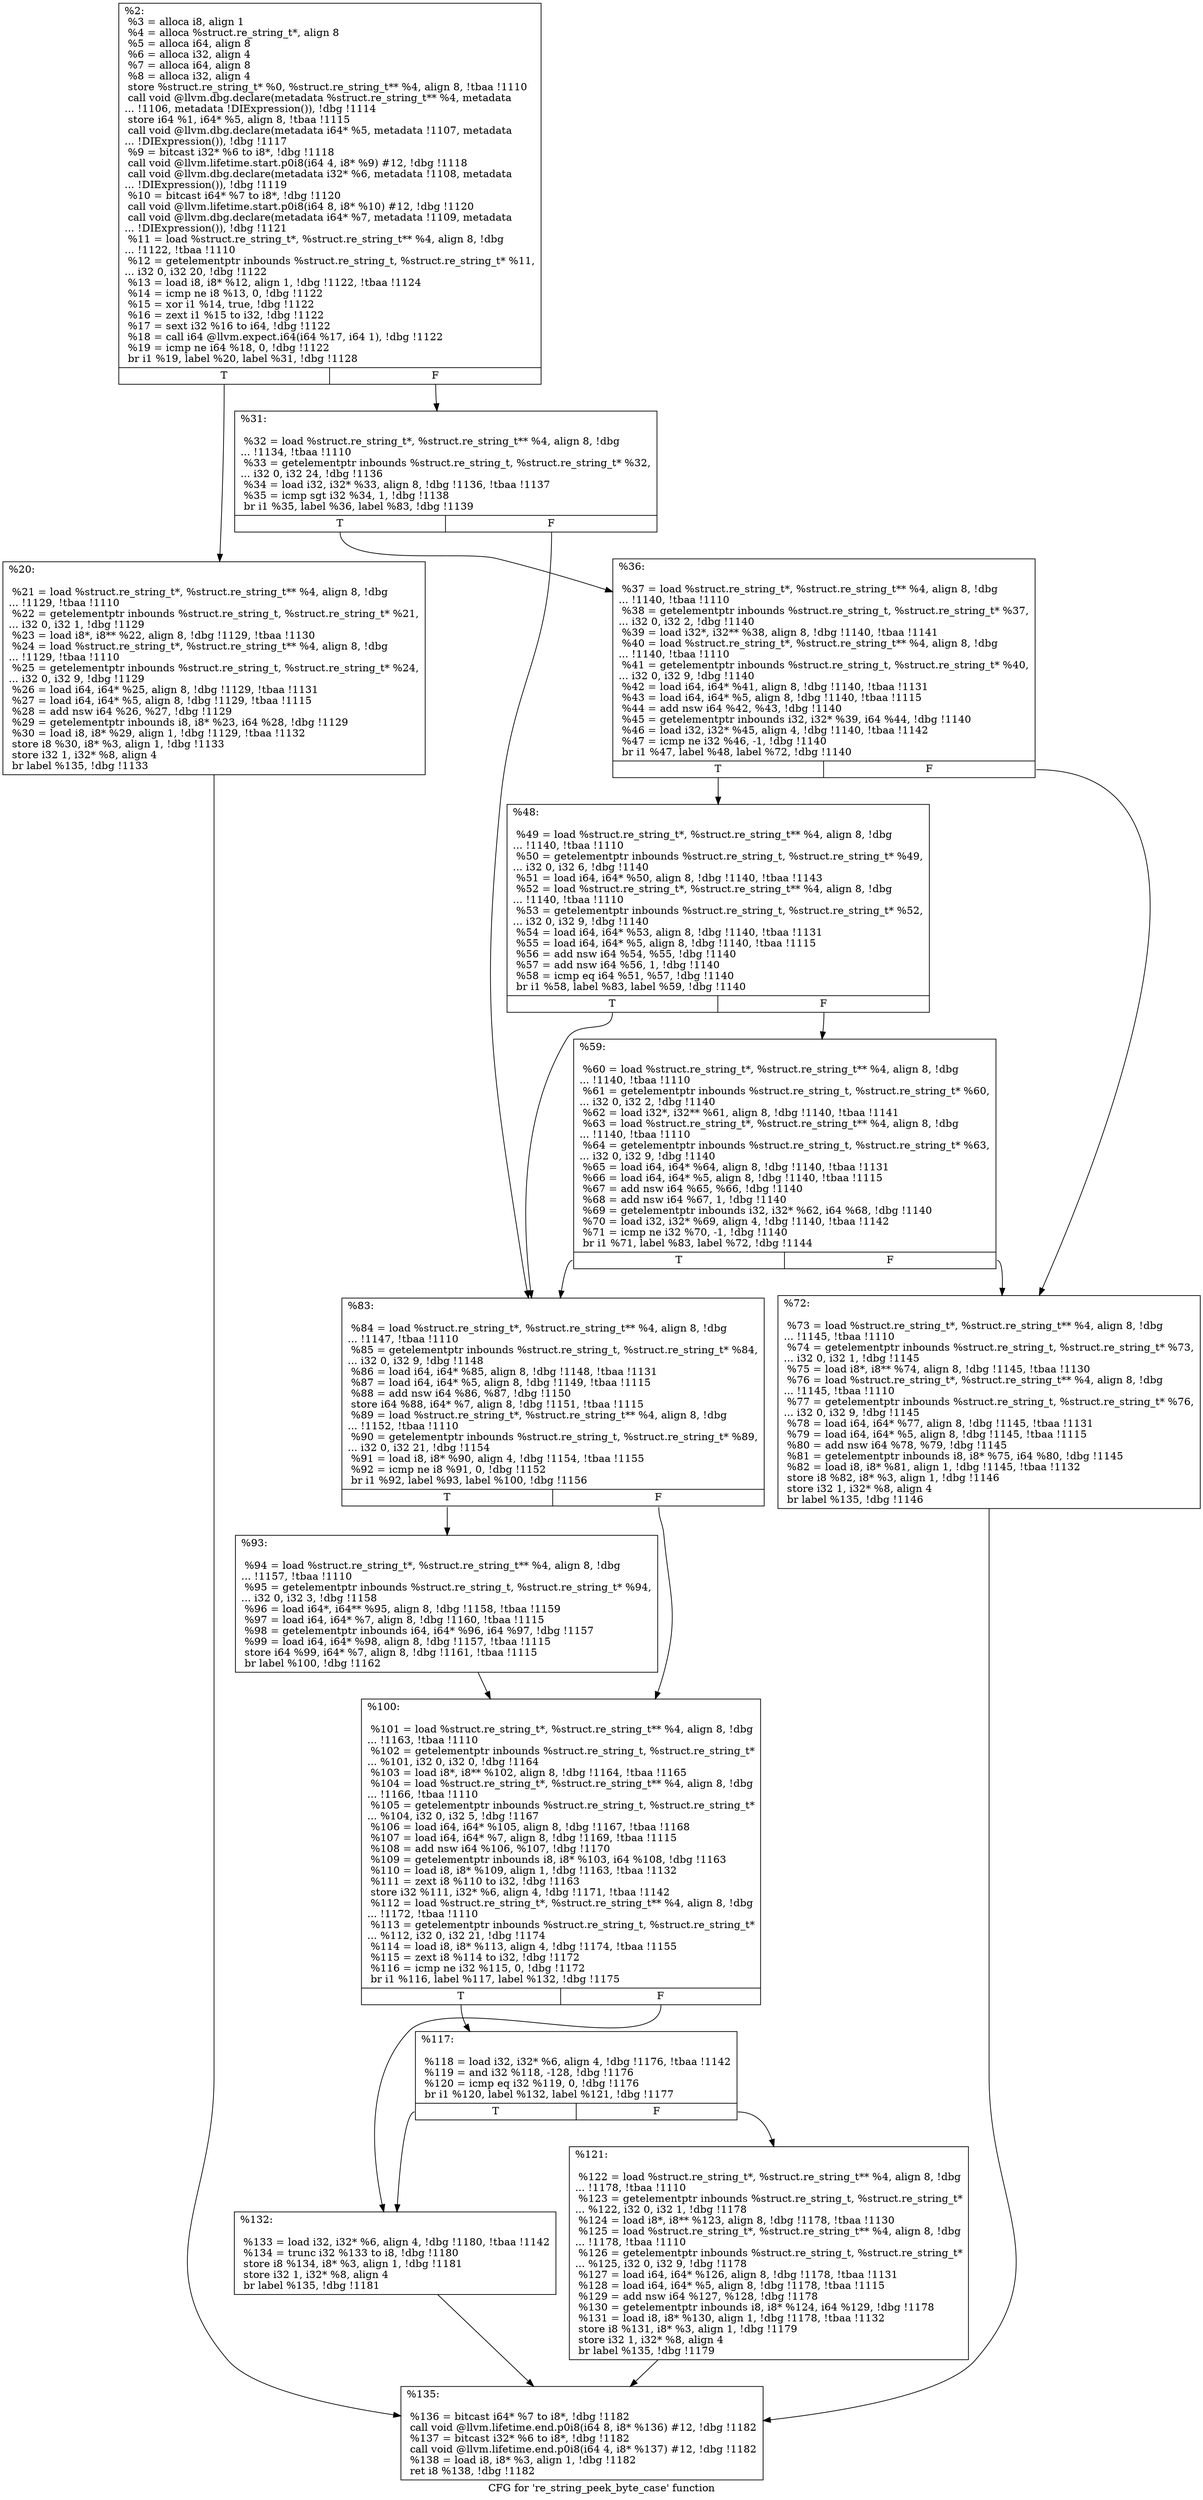 digraph "CFG for 're_string_peek_byte_case' function" {
	label="CFG for 're_string_peek_byte_case' function";

	Node0xce2210 [shape=record,label="{%2:\l  %3 = alloca i8, align 1\l  %4 = alloca %struct.re_string_t*, align 8\l  %5 = alloca i64, align 8\l  %6 = alloca i32, align 4\l  %7 = alloca i64, align 8\l  %8 = alloca i32, align 4\l  store %struct.re_string_t* %0, %struct.re_string_t** %4, align 8, !tbaa !1110\l  call void @llvm.dbg.declare(metadata %struct.re_string_t** %4, metadata\l... !1106, metadata !DIExpression()), !dbg !1114\l  store i64 %1, i64* %5, align 8, !tbaa !1115\l  call void @llvm.dbg.declare(metadata i64* %5, metadata !1107, metadata\l... !DIExpression()), !dbg !1117\l  %9 = bitcast i32* %6 to i8*, !dbg !1118\l  call void @llvm.lifetime.start.p0i8(i64 4, i8* %9) #12, !dbg !1118\l  call void @llvm.dbg.declare(metadata i32* %6, metadata !1108, metadata\l... !DIExpression()), !dbg !1119\l  %10 = bitcast i64* %7 to i8*, !dbg !1120\l  call void @llvm.lifetime.start.p0i8(i64 8, i8* %10) #12, !dbg !1120\l  call void @llvm.dbg.declare(metadata i64* %7, metadata !1109, metadata\l... !DIExpression()), !dbg !1121\l  %11 = load %struct.re_string_t*, %struct.re_string_t** %4, align 8, !dbg\l... !1122, !tbaa !1110\l  %12 = getelementptr inbounds %struct.re_string_t, %struct.re_string_t* %11,\l... i32 0, i32 20, !dbg !1122\l  %13 = load i8, i8* %12, align 1, !dbg !1122, !tbaa !1124\l  %14 = icmp ne i8 %13, 0, !dbg !1122\l  %15 = xor i1 %14, true, !dbg !1122\l  %16 = zext i1 %15 to i32, !dbg !1122\l  %17 = sext i32 %16 to i64, !dbg !1122\l  %18 = call i64 @llvm.expect.i64(i64 %17, i64 1), !dbg !1122\l  %19 = icmp ne i64 %18, 0, !dbg !1122\l  br i1 %19, label %20, label %31, !dbg !1128\l|{<s0>T|<s1>F}}"];
	Node0xce2210:s0 -> Node0xcbffc0;
	Node0xce2210:s1 -> Node0xcc0010;
	Node0xcbffc0 [shape=record,label="{%20:\l\l  %21 = load %struct.re_string_t*, %struct.re_string_t** %4, align 8, !dbg\l... !1129, !tbaa !1110\l  %22 = getelementptr inbounds %struct.re_string_t, %struct.re_string_t* %21,\l... i32 0, i32 1, !dbg !1129\l  %23 = load i8*, i8** %22, align 8, !dbg !1129, !tbaa !1130\l  %24 = load %struct.re_string_t*, %struct.re_string_t** %4, align 8, !dbg\l... !1129, !tbaa !1110\l  %25 = getelementptr inbounds %struct.re_string_t, %struct.re_string_t* %24,\l... i32 0, i32 9, !dbg !1129\l  %26 = load i64, i64* %25, align 8, !dbg !1129, !tbaa !1131\l  %27 = load i64, i64* %5, align 8, !dbg !1129, !tbaa !1115\l  %28 = add nsw i64 %26, %27, !dbg !1129\l  %29 = getelementptr inbounds i8, i8* %23, i64 %28, !dbg !1129\l  %30 = load i8, i8* %29, align 1, !dbg !1129, !tbaa !1132\l  store i8 %30, i8* %3, align 1, !dbg !1133\l  store i32 1, i32* %8, align 4\l  br label %135, !dbg !1133\l}"];
	Node0xcbffc0 -> Node0xce22b0;
	Node0xcc0010 [shape=record,label="{%31:\l\l  %32 = load %struct.re_string_t*, %struct.re_string_t** %4, align 8, !dbg\l... !1134, !tbaa !1110\l  %33 = getelementptr inbounds %struct.re_string_t, %struct.re_string_t* %32,\l... i32 0, i32 24, !dbg !1136\l  %34 = load i32, i32* %33, align 8, !dbg !1136, !tbaa !1137\l  %35 = icmp sgt i32 %34, 1, !dbg !1138\l  br i1 %35, label %36, label %83, !dbg !1139\l|{<s0>T|<s1>F}}"];
	Node0xcc0010:s0 -> Node0xcc0060;
	Node0xcc0010:s1 -> Node0xcc01a0;
	Node0xcc0060 [shape=record,label="{%36:\l\l  %37 = load %struct.re_string_t*, %struct.re_string_t** %4, align 8, !dbg\l... !1140, !tbaa !1110\l  %38 = getelementptr inbounds %struct.re_string_t, %struct.re_string_t* %37,\l... i32 0, i32 2, !dbg !1140\l  %39 = load i32*, i32** %38, align 8, !dbg !1140, !tbaa !1141\l  %40 = load %struct.re_string_t*, %struct.re_string_t** %4, align 8, !dbg\l... !1140, !tbaa !1110\l  %41 = getelementptr inbounds %struct.re_string_t, %struct.re_string_t* %40,\l... i32 0, i32 9, !dbg !1140\l  %42 = load i64, i64* %41, align 8, !dbg !1140, !tbaa !1131\l  %43 = load i64, i64* %5, align 8, !dbg !1140, !tbaa !1115\l  %44 = add nsw i64 %42, %43, !dbg !1140\l  %45 = getelementptr inbounds i32, i32* %39, i64 %44, !dbg !1140\l  %46 = load i32, i32* %45, align 4, !dbg !1140, !tbaa !1142\l  %47 = icmp ne i32 %46, -1, !dbg !1140\l  br i1 %47, label %48, label %72, !dbg !1140\l|{<s0>T|<s1>F}}"];
	Node0xcc0060:s0 -> Node0xcc00b0;
	Node0xcc0060:s1 -> Node0xcc0150;
	Node0xcc00b0 [shape=record,label="{%48:\l\l  %49 = load %struct.re_string_t*, %struct.re_string_t** %4, align 8, !dbg\l... !1140, !tbaa !1110\l  %50 = getelementptr inbounds %struct.re_string_t, %struct.re_string_t* %49,\l... i32 0, i32 6, !dbg !1140\l  %51 = load i64, i64* %50, align 8, !dbg !1140, !tbaa !1143\l  %52 = load %struct.re_string_t*, %struct.re_string_t** %4, align 8, !dbg\l... !1140, !tbaa !1110\l  %53 = getelementptr inbounds %struct.re_string_t, %struct.re_string_t* %52,\l... i32 0, i32 9, !dbg !1140\l  %54 = load i64, i64* %53, align 8, !dbg !1140, !tbaa !1131\l  %55 = load i64, i64* %5, align 8, !dbg !1140, !tbaa !1115\l  %56 = add nsw i64 %54, %55, !dbg !1140\l  %57 = add nsw i64 %56, 1, !dbg !1140\l  %58 = icmp eq i64 %51, %57, !dbg !1140\l  br i1 %58, label %83, label %59, !dbg !1140\l|{<s0>T|<s1>F}}"];
	Node0xcc00b0:s0 -> Node0xcc01a0;
	Node0xcc00b0:s1 -> Node0xcc0100;
	Node0xcc0100 [shape=record,label="{%59:\l\l  %60 = load %struct.re_string_t*, %struct.re_string_t** %4, align 8, !dbg\l... !1140, !tbaa !1110\l  %61 = getelementptr inbounds %struct.re_string_t, %struct.re_string_t* %60,\l... i32 0, i32 2, !dbg !1140\l  %62 = load i32*, i32** %61, align 8, !dbg !1140, !tbaa !1141\l  %63 = load %struct.re_string_t*, %struct.re_string_t** %4, align 8, !dbg\l... !1140, !tbaa !1110\l  %64 = getelementptr inbounds %struct.re_string_t, %struct.re_string_t* %63,\l... i32 0, i32 9, !dbg !1140\l  %65 = load i64, i64* %64, align 8, !dbg !1140, !tbaa !1131\l  %66 = load i64, i64* %5, align 8, !dbg !1140, !tbaa !1115\l  %67 = add nsw i64 %65, %66, !dbg !1140\l  %68 = add nsw i64 %67, 1, !dbg !1140\l  %69 = getelementptr inbounds i32, i32* %62, i64 %68, !dbg !1140\l  %70 = load i32, i32* %69, align 4, !dbg !1140, !tbaa !1142\l  %71 = icmp ne i32 %70, -1, !dbg !1140\l  br i1 %71, label %83, label %72, !dbg !1144\l|{<s0>T|<s1>F}}"];
	Node0xcc0100:s0 -> Node0xcc01a0;
	Node0xcc0100:s1 -> Node0xcc0150;
	Node0xcc0150 [shape=record,label="{%72:\l\l  %73 = load %struct.re_string_t*, %struct.re_string_t** %4, align 8, !dbg\l... !1145, !tbaa !1110\l  %74 = getelementptr inbounds %struct.re_string_t, %struct.re_string_t* %73,\l... i32 0, i32 1, !dbg !1145\l  %75 = load i8*, i8** %74, align 8, !dbg !1145, !tbaa !1130\l  %76 = load %struct.re_string_t*, %struct.re_string_t** %4, align 8, !dbg\l... !1145, !tbaa !1110\l  %77 = getelementptr inbounds %struct.re_string_t, %struct.re_string_t* %76,\l... i32 0, i32 9, !dbg !1145\l  %78 = load i64, i64* %77, align 8, !dbg !1145, !tbaa !1131\l  %79 = load i64, i64* %5, align 8, !dbg !1145, !tbaa !1115\l  %80 = add nsw i64 %78, %79, !dbg !1145\l  %81 = getelementptr inbounds i8, i8* %75, i64 %80, !dbg !1145\l  %82 = load i8, i8* %81, align 1, !dbg !1145, !tbaa !1132\l  store i8 %82, i8* %3, align 1, !dbg !1146\l  store i32 1, i32* %8, align 4\l  br label %135, !dbg !1146\l}"];
	Node0xcc0150 -> Node0xce22b0;
	Node0xcc01a0 [shape=record,label="{%83:\l\l  %84 = load %struct.re_string_t*, %struct.re_string_t** %4, align 8, !dbg\l... !1147, !tbaa !1110\l  %85 = getelementptr inbounds %struct.re_string_t, %struct.re_string_t* %84,\l... i32 0, i32 9, !dbg !1148\l  %86 = load i64, i64* %85, align 8, !dbg !1148, !tbaa !1131\l  %87 = load i64, i64* %5, align 8, !dbg !1149, !tbaa !1115\l  %88 = add nsw i64 %86, %87, !dbg !1150\l  store i64 %88, i64* %7, align 8, !dbg !1151, !tbaa !1115\l  %89 = load %struct.re_string_t*, %struct.re_string_t** %4, align 8, !dbg\l... !1152, !tbaa !1110\l  %90 = getelementptr inbounds %struct.re_string_t, %struct.re_string_t* %89,\l... i32 0, i32 21, !dbg !1154\l  %91 = load i8, i8* %90, align 4, !dbg !1154, !tbaa !1155\l  %92 = icmp ne i8 %91, 0, !dbg !1152\l  br i1 %92, label %93, label %100, !dbg !1156\l|{<s0>T|<s1>F}}"];
	Node0xcc01a0:s0 -> Node0xcc01f0;
	Node0xcc01a0:s1 -> Node0xcc0240;
	Node0xcc01f0 [shape=record,label="{%93:\l\l  %94 = load %struct.re_string_t*, %struct.re_string_t** %4, align 8, !dbg\l... !1157, !tbaa !1110\l  %95 = getelementptr inbounds %struct.re_string_t, %struct.re_string_t* %94,\l... i32 0, i32 3, !dbg !1158\l  %96 = load i64*, i64** %95, align 8, !dbg !1158, !tbaa !1159\l  %97 = load i64, i64* %7, align 8, !dbg !1160, !tbaa !1115\l  %98 = getelementptr inbounds i64, i64* %96, i64 %97, !dbg !1157\l  %99 = load i64, i64* %98, align 8, !dbg !1157, !tbaa !1115\l  store i64 %99, i64* %7, align 8, !dbg !1161, !tbaa !1115\l  br label %100, !dbg !1162\l}"];
	Node0xcc01f0 -> Node0xcc0240;
	Node0xcc0240 [shape=record,label="{%100:\l\l  %101 = load %struct.re_string_t*, %struct.re_string_t** %4, align 8, !dbg\l... !1163, !tbaa !1110\l  %102 = getelementptr inbounds %struct.re_string_t, %struct.re_string_t*\l... %101, i32 0, i32 0, !dbg !1164\l  %103 = load i8*, i8** %102, align 8, !dbg !1164, !tbaa !1165\l  %104 = load %struct.re_string_t*, %struct.re_string_t** %4, align 8, !dbg\l... !1166, !tbaa !1110\l  %105 = getelementptr inbounds %struct.re_string_t, %struct.re_string_t*\l... %104, i32 0, i32 5, !dbg !1167\l  %106 = load i64, i64* %105, align 8, !dbg !1167, !tbaa !1168\l  %107 = load i64, i64* %7, align 8, !dbg !1169, !tbaa !1115\l  %108 = add nsw i64 %106, %107, !dbg !1170\l  %109 = getelementptr inbounds i8, i8* %103, i64 %108, !dbg !1163\l  %110 = load i8, i8* %109, align 1, !dbg !1163, !tbaa !1132\l  %111 = zext i8 %110 to i32, !dbg !1163\l  store i32 %111, i32* %6, align 4, !dbg !1171, !tbaa !1142\l  %112 = load %struct.re_string_t*, %struct.re_string_t** %4, align 8, !dbg\l... !1172, !tbaa !1110\l  %113 = getelementptr inbounds %struct.re_string_t, %struct.re_string_t*\l... %112, i32 0, i32 21, !dbg !1174\l  %114 = load i8, i8* %113, align 4, !dbg !1174, !tbaa !1155\l  %115 = zext i8 %114 to i32, !dbg !1172\l  %116 = icmp ne i32 %115, 0, !dbg !1172\l  br i1 %116, label %117, label %132, !dbg !1175\l|{<s0>T|<s1>F}}"];
	Node0xcc0240:s0 -> Node0xcc0290;
	Node0xcc0240:s1 -> Node0xce2260;
	Node0xcc0290 [shape=record,label="{%117:\l\l  %118 = load i32, i32* %6, align 4, !dbg !1176, !tbaa !1142\l  %119 = and i32 %118, -128, !dbg !1176\l  %120 = icmp eq i32 %119, 0, !dbg !1176\l  br i1 %120, label %132, label %121, !dbg !1177\l|{<s0>T|<s1>F}}"];
	Node0xcc0290:s0 -> Node0xce2260;
	Node0xcc0290:s1 -> Node0xcc02e0;
	Node0xcc02e0 [shape=record,label="{%121:\l\l  %122 = load %struct.re_string_t*, %struct.re_string_t** %4, align 8, !dbg\l... !1178, !tbaa !1110\l  %123 = getelementptr inbounds %struct.re_string_t, %struct.re_string_t*\l... %122, i32 0, i32 1, !dbg !1178\l  %124 = load i8*, i8** %123, align 8, !dbg !1178, !tbaa !1130\l  %125 = load %struct.re_string_t*, %struct.re_string_t** %4, align 8, !dbg\l... !1178, !tbaa !1110\l  %126 = getelementptr inbounds %struct.re_string_t, %struct.re_string_t*\l... %125, i32 0, i32 9, !dbg !1178\l  %127 = load i64, i64* %126, align 8, !dbg !1178, !tbaa !1131\l  %128 = load i64, i64* %5, align 8, !dbg !1178, !tbaa !1115\l  %129 = add nsw i64 %127, %128, !dbg !1178\l  %130 = getelementptr inbounds i8, i8* %124, i64 %129, !dbg !1178\l  %131 = load i8, i8* %130, align 1, !dbg !1178, !tbaa !1132\l  store i8 %131, i8* %3, align 1, !dbg !1179\l  store i32 1, i32* %8, align 4\l  br label %135, !dbg !1179\l}"];
	Node0xcc02e0 -> Node0xce22b0;
	Node0xce2260 [shape=record,label="{%132:\l\l  %133 = load i32, i32* %6, align 4, !dbg !1180, !tbaa !1142\l  %134 = trunc i32 %133 to i8, !dbg !1180\l  store i8 %134, i8* %3, align 1, !dbg !1181\l  store i32 1, i32* %8, align 4\l  br label %135, !dbg !1181\l}"];
	Node0xce2260 -> Node0xce22b0;
	Node0xce22b0 [shape=record,label="{%135:\l\l  %136 = bitcast i64* %7 to i8*, !dbg !1182\l  call void @llvm.lifetime.end.p0i8(i64 8, i8* %136) #12, !dbg !1182\l  %137 = bitcast i32* %6 to i8*, !dbg !1182\l  call void @llvm.lifetime.end.p0i8(i64 4, i8* %137) #12, !dbg !1182\l  %138 = load i8, i8* %3, align 1, !dbg !1182\l  ret i8 %138, !dbg !1182\l}"];
}
